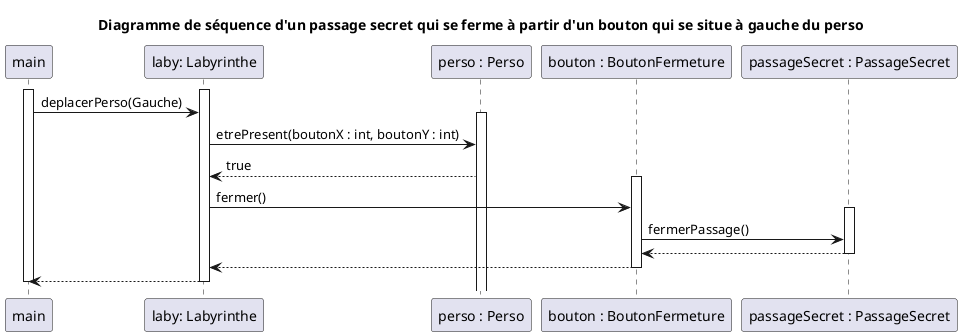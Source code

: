 @startuml
'https://plantuml.com/sequence-diagram

title Diagramme de séquence d'un passage secret qui se ferme à partir d'un bouton qui se situe à gauche du perso

participant "main" as main
participant "laby: Labyrinthe" as laby
participant "perso : Perso" as perso
participant "bouton : BoutonFermeture" as bouton
participant "passageSecret : PassageSecret" as passageSecret

activate main
    activate laby
        main -> laby : deplacerPerso(Gauche)
        activate perso
        laby -> perso : etrePresent(boutonX : int, boutonY : int)
        perso --> laby : true
        activate bouton
        laby -> bouton : fermer()
        activate passageSecret
            bouton -> passageSecret : fermerPassage()
            passageSecret --> bouton
        deactivate passageSecret
        bouton --> laby
        deactivate bouton
        laby --> main
    deactivate laby
deactivate main
@enduml